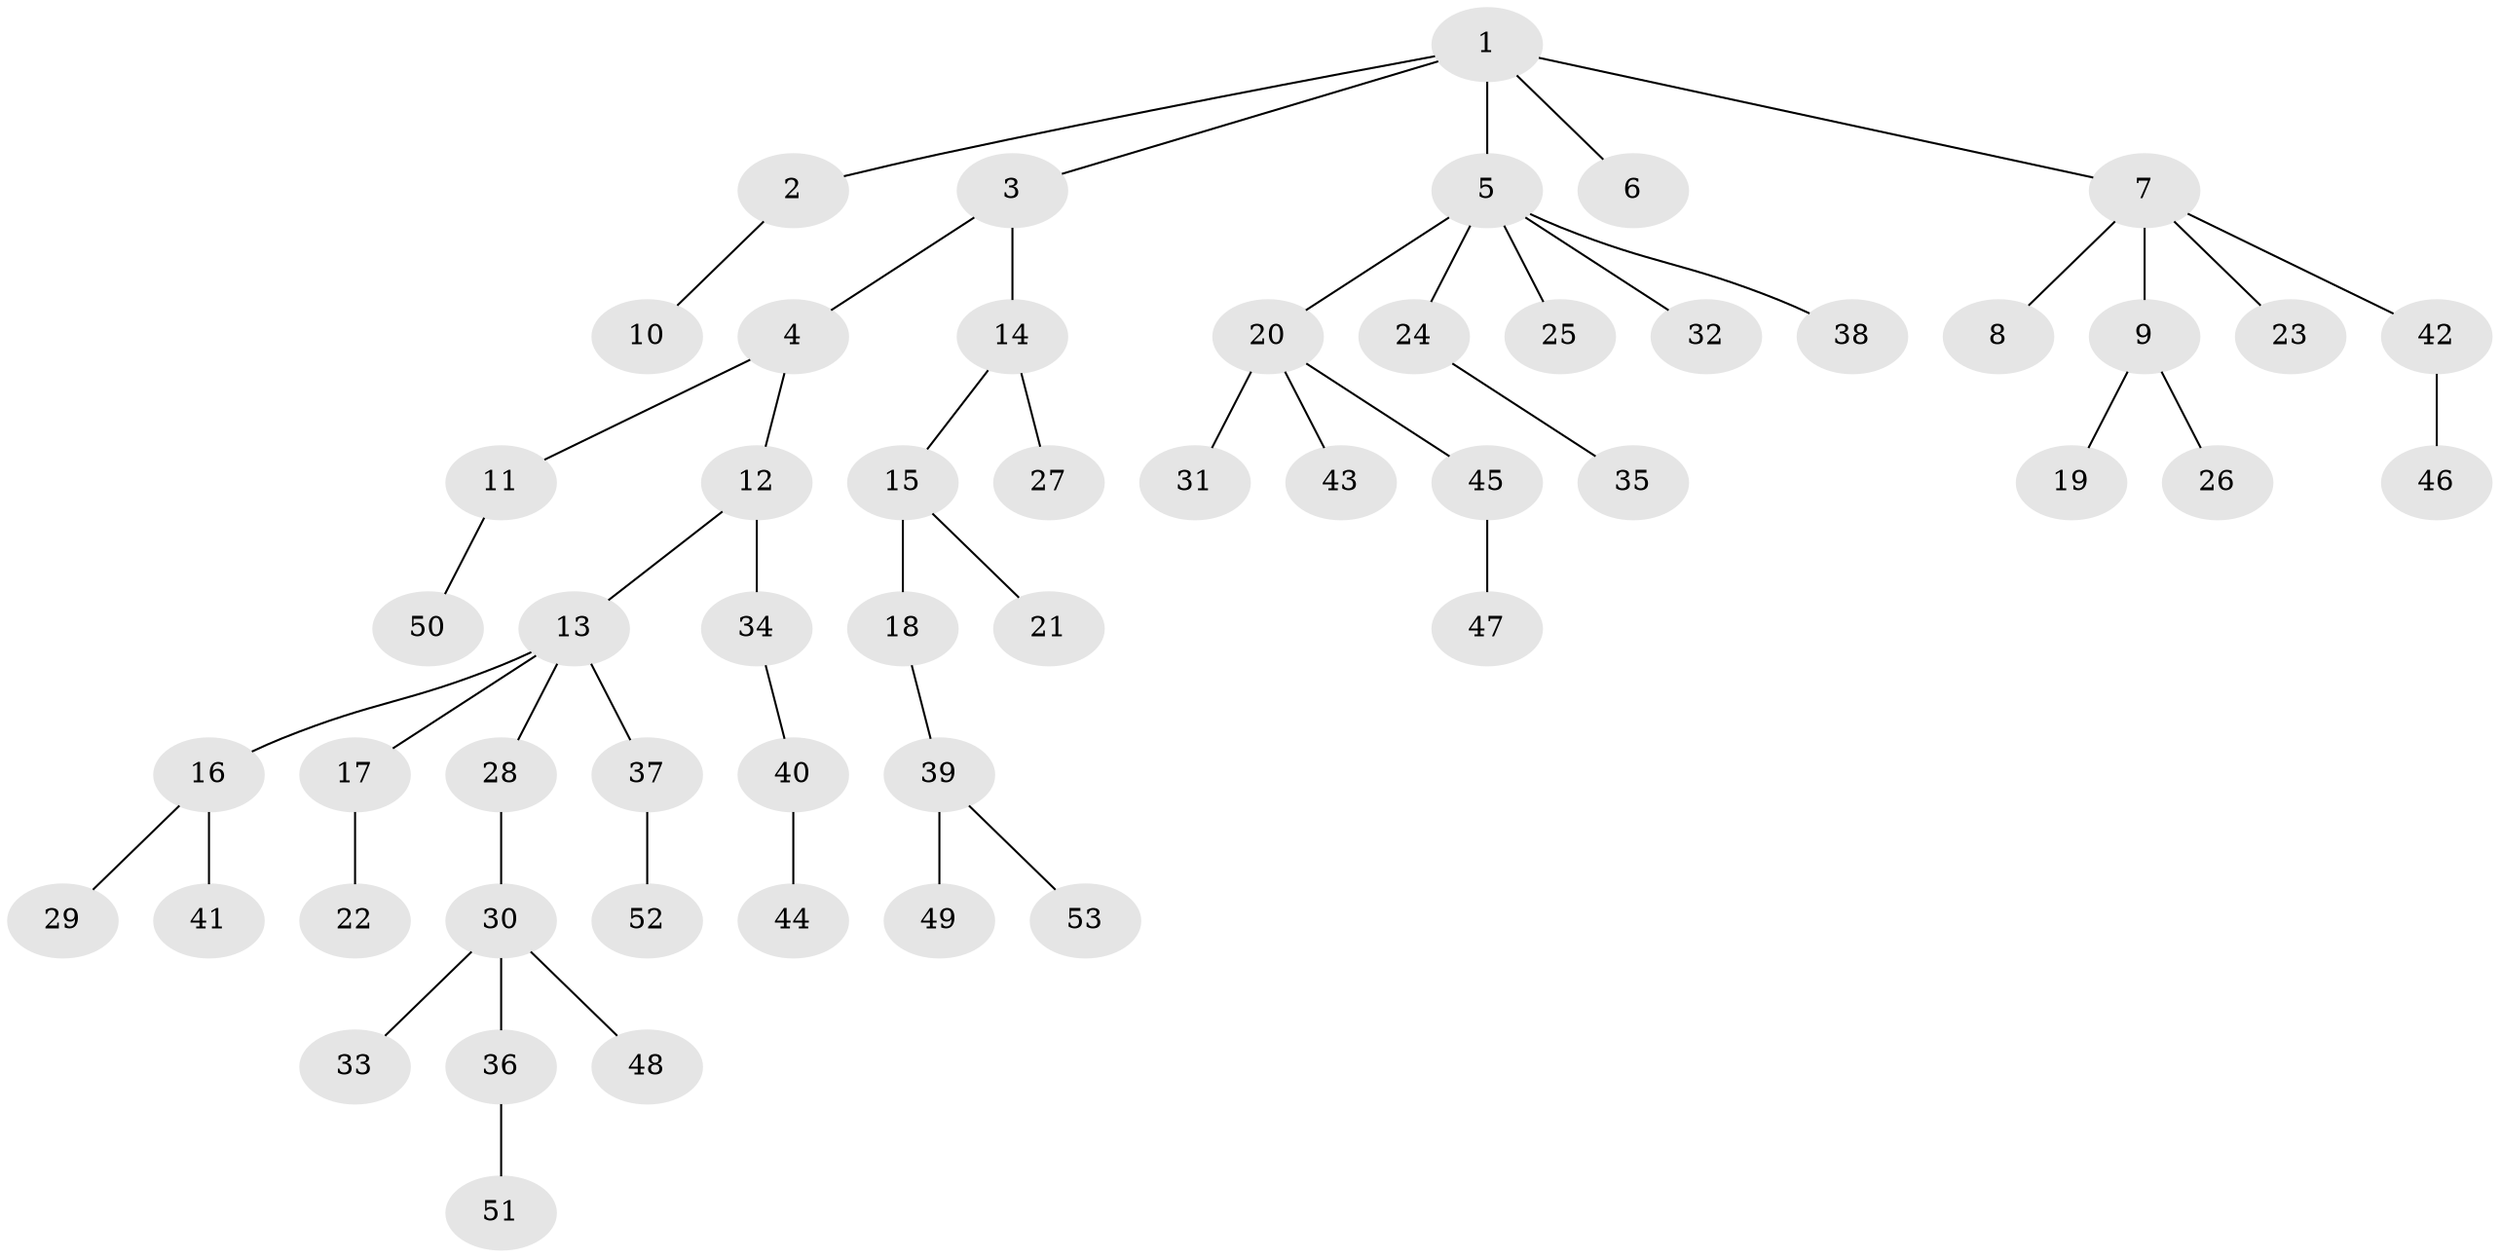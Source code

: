 // Generated by graph-tools (version 1.1) at 2025/36/03/09/25 02:36:31]
// undirected, 53 vertices, 52 edges
graph export_dot {
graph [start="1"]
  node [color=gray90,style=filled];
  1;
  2;
  3;
  4;
  5;
  6;
  7;
  8;
  9;
  10;
  11;
  12;
  13;
  14;
  15;
  16;
  17;
  18;
  19;
  20;
  21;
  22;
  23;
  24;
  25;
  26;
  27;
  28;
  29;
  30;
  31;
  32;
  33;
  34;
  35;
  36;
  37;
  38;
  39;
  40;
  41;
  42;
  43;
  44;
  45;
  46;
  47;
  48;
  49;
  50;
  51;
  52;
  53;
  1 -- 2;
  1 -- 3;
  1 -- 5;
  1 -- 6;
  1 -- 7;
  2 -- 10;
  3 -- 4;
  3 -- 14;
  4 -- 11;
  4 -- 12;
  5 -- 20;
  5 -- 24;
  5 -- 25;
  5 -- 32;
  5 -- 38;
  7 -- 8;
  7 -- 9;
  7 -- 23;
  7 -- 42;
  9 -- 19;
  9 -- 26;
  11 -- 50;
  12 -- 13;
  12 -- 34;
  13 -- 16;
  13 -- 17;
  13 -- 28;
  13 -- 37;
  14 -- 15;
  14 -- 27;
  15 -- 18;
  15 -- 21;
  16 -- 29;
  16 -- 41;
  17 -- 22;
  18 -- 39;
  20 -- 31;
  20 -- 43;
  20 -- 45;
  24 -- 35;
  28 -- 30;
  30 -- 33;
  30 -- 36;
  30 -- 48;
  34 -- 40;
  36 -- 51;
  37 -- 52;
  39 -- 49;
  39 -- 53;
  40 -- 44;
  42 -- 46;
  45 -- 47;
}
